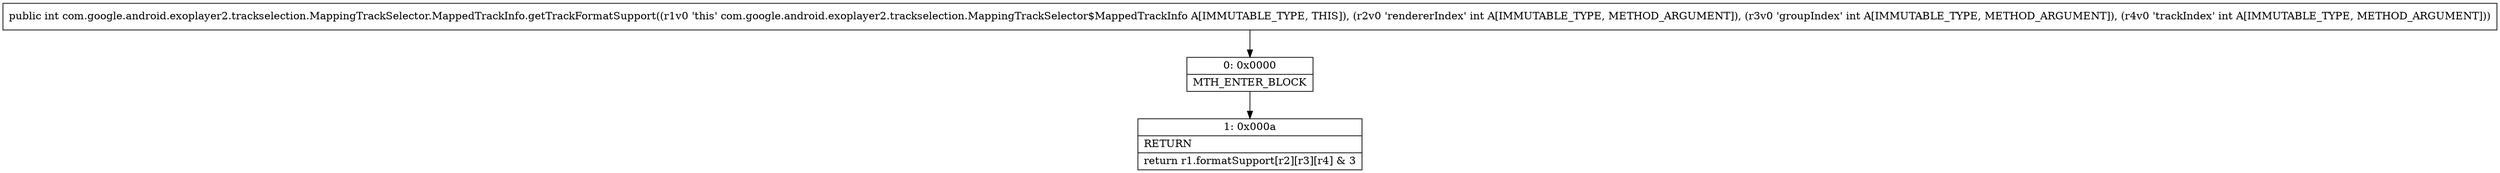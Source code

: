 digraph "CFG forcom.google.android.exoplayer2.trackselection.MappingTrackSelector.MappedTrackInfo.getTrackFormatSupport(III)I" {
Node_0 [shape=record,label="{0\:\ 0x0000|MTH_ENTER_BLOCK\l}"];
Node_1 [shape=record,label="{1\:\ 0x000a|RETURN\l|return r1.formatSupport[r2][r3][r4] & 3\l}"];
MethodNode[shape=record,label="{public int com.google.android.exoplayer2.trackselection.MappingTrackSelector.MappedTrackInfo.getTrackFormatSupport((r1v0 'this' com.google.android.exoplayer2.trackselection.MappingTrackSelector$MappedTrackInfo A[IMMUTABLE_TYPE, THIS]), (r2v0 'rendererIndex' int A[IMMUTABLE_TYPE, METHOD_ARGUMENT]), (r3v0 'groupIndex' int A[IMMUTABLE_TYPE, METHOD_ARGUMENT]), (r4v0 'trackIndex' int A[IMMUTABLE_TYPE, METHOD_ARGUMENT])) }"];
MethodNode -> Node_0;
Node_0 -> Node_1;
}

